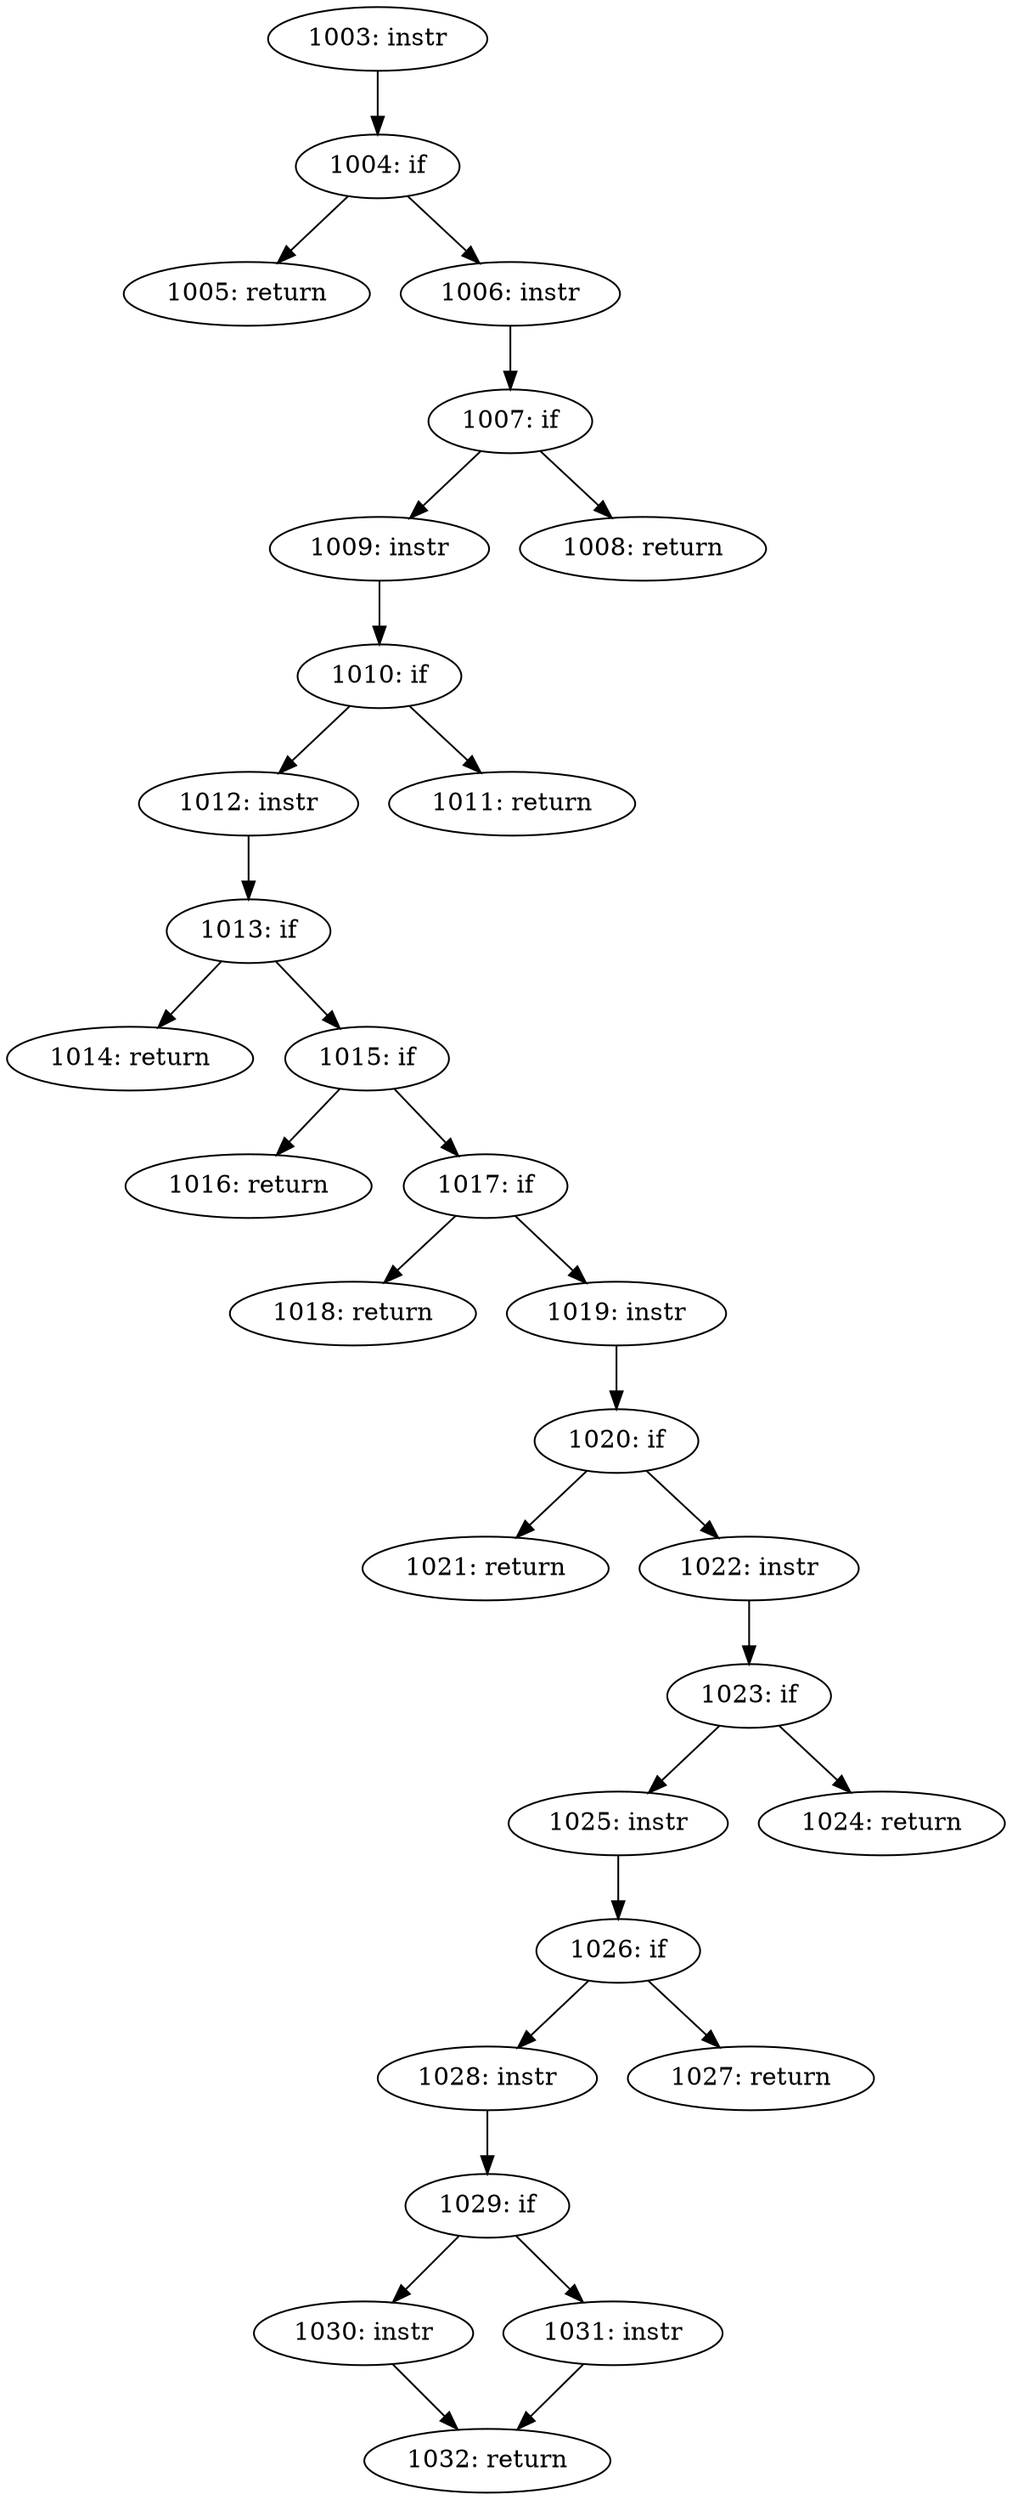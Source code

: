 digraph CFG_tcp_is_sackblock_valid {
1003 [label="1003: instr"]
	1003 -> 1004
1004 [label="1004: if"]
	1004 -> 1005
	1004 -> 1006
1005 [label="1005: return"]
	
1006 [label="1006: instr"]
	1006 -> 1007
1007 [label="1007: if"]
	1007 -> 1009
	1007 -> 1008
1008 [label="1008: return"]
	
1009 [label="1009: instr"]
	1009 -> 1010
1010 [label="1010: if"]
	1010 -> 1012
	1010 -> 1011
1011 [label="1011: return"]
	
1012 [label="1012: instr"]
	1012 -> 1013
1013 [label="1013: if"]
	1013 -> 1014
	1013 -> 1015
1014 [label="1014: return"]
	
1015 [label="1015: if"]
	1015 -> 1016
	1015 -> 1017
1016 [label="1016: return"]
	
1017 [label="1017: if"]
	1017 -> 1018
	1017 -> 1019
1018 [label="1018: return"]
	
1019 [label="1019: instr"]
	1019 -> 1020
1020 [label="1020: if"]
	1020 -> 1021
	1020 -> 1022
1021 [label="1021: return"]
	
1022 [label="1022: instr"]
	1022 -> 1023
1023 [label="1023: if"]
	1023 -> 1025
	1023 -> 1024
1024 [label="1024: return"]
	
1025 [label="1025: instr"]
	1025 -> 1026
1026 [label="1026: if"]
	1026 -> 1028
	1026 -> 1027
1027 [label="1027: return"]
	
1028 [label="1028: instr"]
	1028 -> 1029
1029 [label="1029: if"]
	1029 -> 1030
	1029 -> 1031
1030 [label="1030: instr"]
	1030 -> 1032
1031 [label="1031: instr"]
	1031 -> 1032
1032 [label="1032: return"]
	
}
